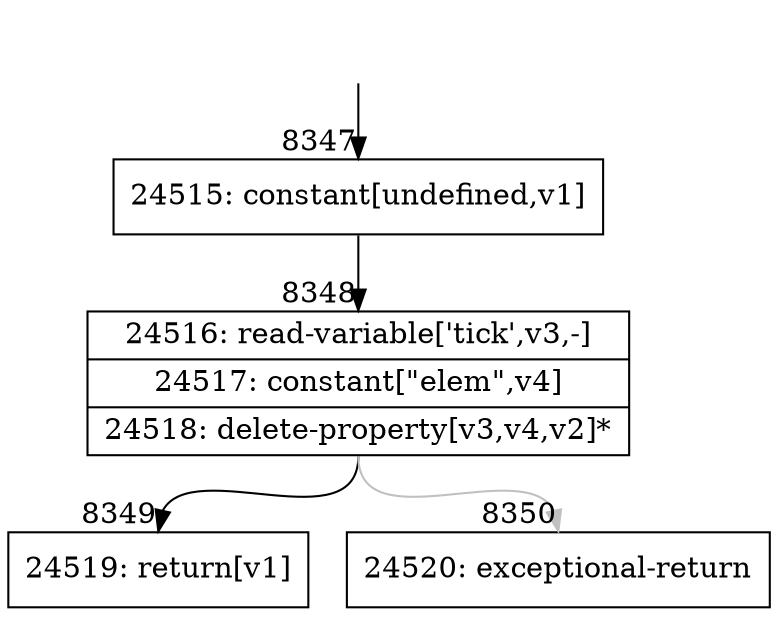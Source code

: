 digraph {
rankdir="TD"
BB_entry520[shape=none,label=""];
BB_entry520 -> BB8347 [tailport=s, headport=n, headlabel="    8347"]
BB8347 [shape=record label="{24515: constant[undefined,v1]}" ] 
BB8347 -> BB8348 [tailport=s, headport=n, headlabel="      8348"]
BB8348 [shape=record label="{24516: read-variable['tick',v3,-]|24517: constant[\"elem\",v4]|24518: delete-property[v3,v4,v2]*}" ] 
BB8348 -> BB8349 [tailport=s, headport=n, headlabel="      8349"]
BB8348 -> BB8350 [tailport=s, headport=n, color=gray, headlabel="      8350"]
BB8349 [shape=record label="{24519: return[v1]}" ] 
BB8350 [shape=record label="{24520: exceptional-return}" ] 
}
